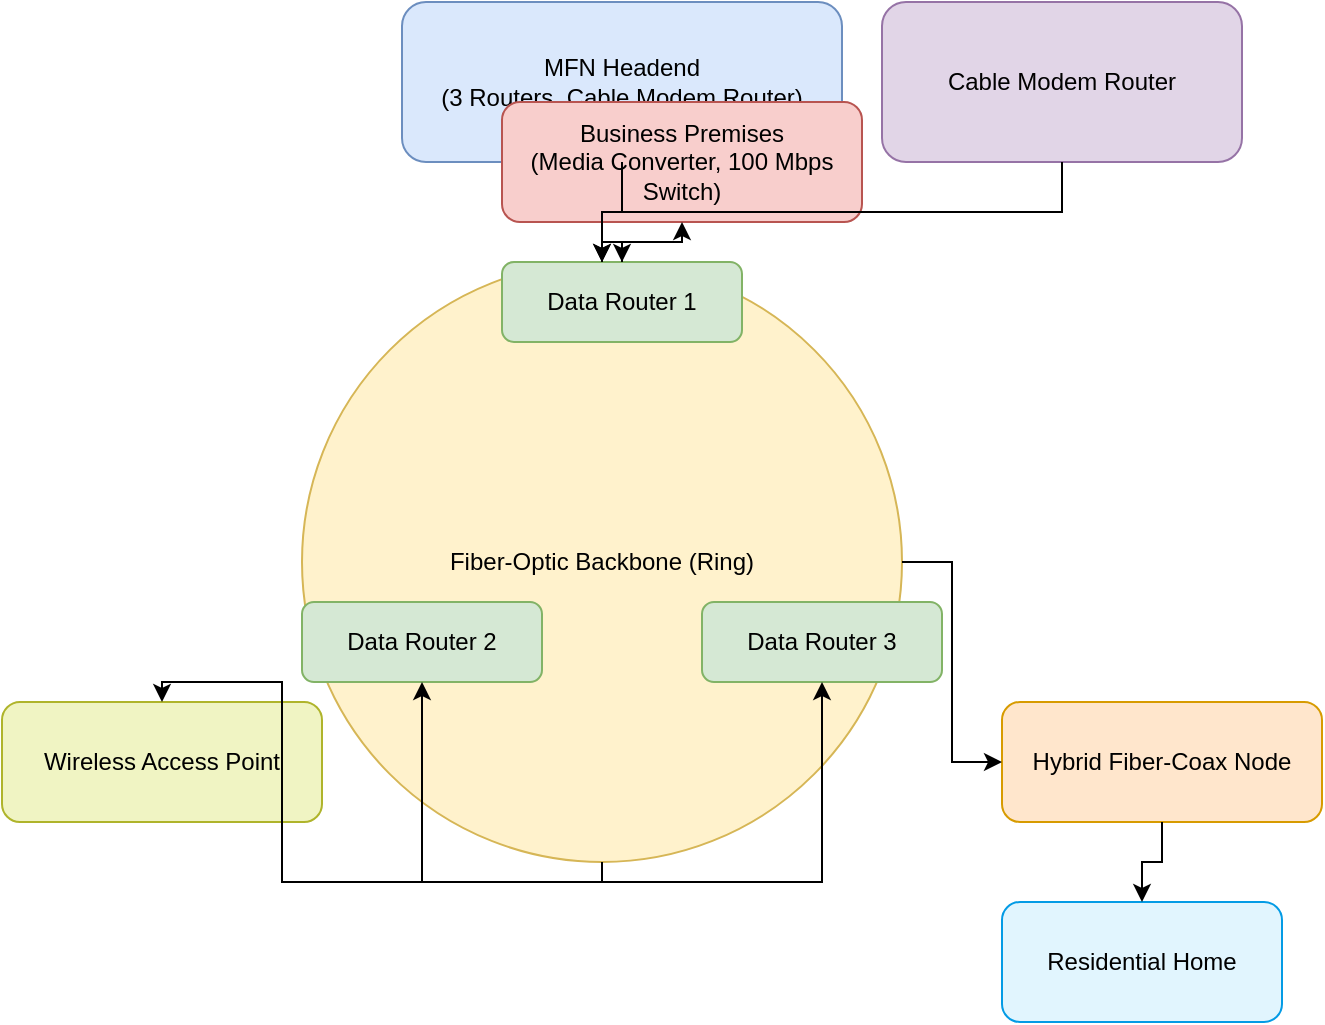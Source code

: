 <mxfile version="14.6.13" type="device">
  <diagram id="diagramMFN" name="MFN Network Design">
    <mxGraphModel dx="1024" dy="768" grid="1" gridSize="10" guides="1" tooltips="1" connect="1" arrows="1" fold="1" page="1" pageScale="1" pageWidth="827" pageHeight="1169" math="0" shadow="0">
      <root>
        <!-- Required Root Cells -->
        <mxCell id="0"/>
        <mxCell id="1" parent="0"/>
        
        <!-- MFN Headend block -->
        <mxCell id="2" value="MFN Headend&#xa;(3 Routers, Cable Modem Router)" style="rounded=1;whiteSpace=wrap;html=1;fillColor=#dae8fc;strokeColor=#6c8ebf;" vertex="1" parent="1">
          <mxGeometry x="300" y="50" width="220" height="80" as="geometry"/>
        </mxCell>
        
        <!-- Cable Modem Router (part of MFN Headend, shown separately for clarity) -->
        <mxCell id="3" value="Cable Modem Router" style="rounded=1;whiteSpace=wrap;html=1;fillColor=#e1d5e7;strokeColor=#9673a6;" vertex="1" parent="1">
          <mxGeometry x="540" y="50" width="180" height="80" as="geometry"/>
        </mxCell>
        
        <!-- Fiber-Optic Backbone Ring -->
        <mxCell id="4" value="Fiber-Optic Backbone (Ring)" style="ellipse;whiteSpace=wrap;html=1;aspect=fixed;fillColor=#fff2cc;strokeColor=#d6b656;" vertex="1" parent="1">
          <mxGeometry x="250" y="180" width="300" height="300" as="geometry"/>
        </mxCell>
        
        <!-- Data Routers on the Fiber Ring -->
        <mxCell id="5" value="Data Router 1" style="rounded=1;whiteSpace=wrap;html=1;fillColor=#d5e8d4;strokeColor=#82b366;" vertex="1" parent="1">
          <mxGeometry x="350" y="180" width="120" height="40" as="geometry"/>
        </mxCell>
        <mxCell id="6" value="Data Router 2" style="rounded=1;whiteSpace=wrap;html=1;fillColor=#d5e8d4;strokeColor=#82b366;" vertex="1" parent="1">
          <mxGeometry x="250" y="350" width="120" height="40" as="geometry"/>
        </mxCell>
        <mxCell id="7" value="Data Router 3" style="rounded=1;whiteSpace=wrap;html=1;fillColor=#d5e8d4;strokeColor=#82b366;" vertex="1" parent="1">
          <mxGeometry x="450" y="350" width="120" height="40" as="geometry"/>
        </mxCell>
        
        <!-- Business Premises connected to Data Router 1 -->
        <mxCell id="8" value="Business Premises&#xa;(Media Converter, 100 Mbps Switch)" style="rounded=1;whiteSpace=wrap;html=1;fillColor=#f8cecc;strokeColor=#b85450;" vertex="1" parent="1">
          <mxGeometry x="350" y="100" width="180" height="60" as="geometry"/>
        </mxCell>
        
        <!-- Hybrid Fiber-Coax Node for Residential Service -->
        <mxCell id="11" value="Hybrid Fiber-Coax Node" style="rounded=1;whiteSpace=wrap;html=1;fillColor=#ffe6cc;strokeColor=#d79b00;" vertex="1" parent="1">
          <mxGeometry x="600" y="400" width="160" height="60" as="geometry"/>
        </mxCell>
        
        <!-- Residential Home connected to the Hybrid Node -->
        <mxCell id="12" value="Residential Home" style="rounded=1;whiteSpace=wrap;html=1;fillColor=#e1f5fe;strokeColor=#039be5;" vertex="1" parent="1">
          <mxGeometry x="600" y="500" width="140" height="60" as="geometry"/>
        </mxCell>
        
        <!-- Wireless Access Point (for future expansion) -->
        <mxCell id="13" value="Wireless Access Point" style="rounded=1;whiteSpace=wrap;html=1;fillColor=#f0f4c3;strokeColor=#afb42b;" vertex="1" parent="1">
          <mxGeometry x="100" y="400" width="160" height="60" as="geometry"/>
        </mxCell>
        
        <!-- Edges/Connections -->
        <!-- MFN Headend to Fiber Ring -->
        <mxCell id="e1" edge="1" parent="1" source="2" target="4" style="edgeStyle=orthogonalEdgeStyle;rounded=0;html=1;strokeColor=#000000;">
          <mxGeometry relative="1" as="geometry"/>
        </mxCell>
        
        <!-- Cable Modem Router to Fiber Ring -->
        <mxCell id="e3" edge="1" parent="1" source="3" target="4" style="edgeStyle=orthogonalEdgeStyle;rounded=0;html=1;strokeColor=#000000;">
          <mxGeometry relative="1" as="geometry"/>
        </mxCell>
        
        <!-- Fiber Ring to Data Routers -->
        <mxCell id="e7" edge="1" parent="1" source="4" target="5" style="edgeStyle=orthogonalEdgeStyle;rounded=0;html=1;strokeColor=#000000;">
          <mxGeometry relative="1" as="geometry"/>
        </mxCell>
        <mxCell id="e8" edge="1" parent="1" source="4" target="6" style="edgeStyle=orthogonalEdgeStyle;rounded=0;html=1;strokeColor=#000000;">
          <mxGeometry relative="1" as="geometry"/>
        </mxCell>
        <mxCell id="e9" edge="1" parent="1" source="4" target="7" style="edgeStyle=orthogonalEdgeStyle;rounded=0;html=1;strokeColor=#000000;">
          <mxGeometry relative="1" as="geometry"/>
        </mxCell>
        
        <!-- Data Router 1 to Business Premises -->
        <mxCell id="e2" edge="1" parent="1" source="5" target="8" style="edgeStyle=orthogonalEdgeStyle;rounded=0;html=1;strokeColor=#000000;">
          <mxGeometry relative="1" as="geometry"/>
        </mxCell>
        
        <!-- Fiber Ring to Hybrid Fiber-Coax Node -->
        <mxCell id="e4" edge="1" parent="1" source="4" target="11" style="edgeStyle=orthogonalEdgeStyle;rounded=0;html=1;strokeColor=#000000;">
          <mxGeometry relative="1" as="geometry"/>
        </mxCell>
        
        <!-- Hybrid Node to Residential Home -->
        <mxCell id="e5" edge="1" parent="1" source="11" target="12" style="edgeStyle=orthogonalEdgeStyle;rounded=0;html=1;strokeColor=#000000;">
          <mxGeometry relative="1" as="geometry"/>
        </mxCell>
        
        <!-- Fiber Ring to Wireless Access Point -->
        <mxCell id="e6" edge="1" parent="1" source="4" target="13" style="edgeStyle=orthogonalEdgeStyle;rounded=0;html=1;strokeColor=#000000;">
          <mxGeometry relative="1" as="geometry"/>
        </mxCell>
        
      </root>
    </mxGraphModel>
  </diagram>
</mxfile>
